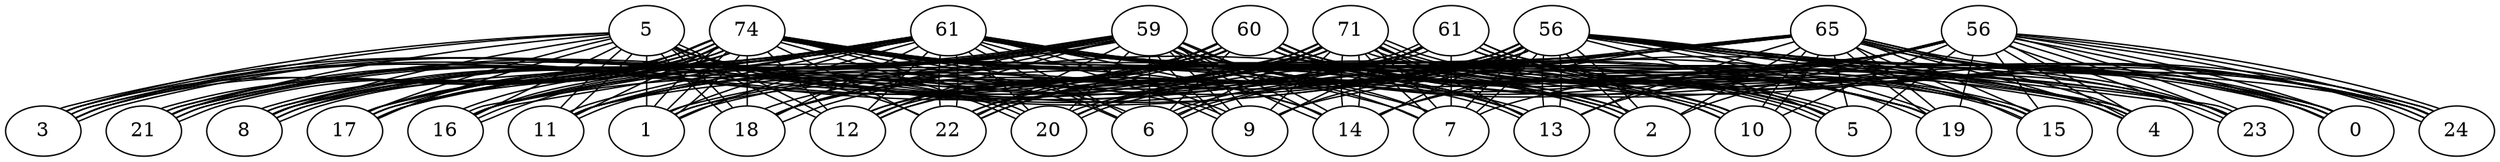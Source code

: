 graph {
  0-0 -- 0-1 [label="58"];
  0-0 -- 1-0 [label="63"];
  1-0 -- 2-0 [label="49"];
  2-0 -- 2-1 [label="38"];
  2-1 -- 2-2 [label="12"];
  2-2 -- 2-3 [label="58"];
  2-3 -- 3-3 [label="8"];
  2-3 -- 2-4 [label="9"];
  3-3 -- 3-4 [label="13"];
  3-4 -- 4-4 [label="11"];
  4-4 -- 4-5 [label="7"];
  2-4 -- 2-5 [label="15"];
  2-5 -- 3-5 [label="8"];
  2-5 -- 1-5 [label="24"];
  4-5 -- 4-6 [label="28"];
  4-6 -- 5-6 [label="9"];
  5-6 -- 5-7 [label="20"];
  5-7 -- 5-8 [label="23"];
  5-7 -- 6-7 [label="29"];
  6-7 -- 7-7 [label="6"];
  6-7 -- 6-6 [label="12"];
  6-6 -- 6-5 [label="32"];
  3-5 -- 3-6 [label="33"];
  3-6 -- 3-7 [label="13"];
  3-7 -- 2-7 [label="28"];
  2-7 -- 2-6 [label="26"];
  3-7 -- 4-7 [label="33"];
  4-7 -- 4-8 [label="20"];
  7-7 -- 7-8 [label="35"];
  5-6 -- 5-5 [label="38"];
  5-5 -- 5-4 [label="38"];
  5-4 -- 5-3 [label="19"];
  5-3 -- 6-3 [label="28"];
  6-3 -- 6-2 [label="2"];
  6-2 -- 5-2 [label="12"];
  6-6 -- 7-6 [label="39"];
  7-6 -- 8-6 [label="23"];
  8-6 -- 8-7 [label="34"];
  7-6 -- 7-5 [label="38"];
  7-5 -- 8-5 [label="21"];
  5-4 -- 6-4 [label="40"];
  5-8 -- 5-9 [label="40"];
  5-8 -- 6-8 [label="40"];
  6-8 -- 6-9 [label="33"];
  4-8 -- 3-8 [label="41"];
  3-8 -- 2-8 [label="16"];
  2-8 -- 2-9 [label="16"];
  2-8 -- 1-8 [label="34"];
  3-8 -- 3-9 [label="35"];
  3-9 -- 4-9 [label="28"];
  1-8 -- 1-9 [label="38"];
  1-9 -- 0-9 [label="7"];
  6-3 -- 7-3 [label="45"];
  7-3 -- 7-2 [label="10"];
  2-3 -- 1-3 [label="47"];
  1-3 -- 1-4 [label="30"];
  1-4 -- 0-4 [label="11"];
  0-4 -- 0-5 [label="39"];
  7-3 -- 8-3 [label="48"];
  8-3 -- 8-4 [label="7"];
  5-2 -- 4-2 [label="52"];
  4-2 -- 4-1 [label="18"];
  4-1 -- 4-0 [label="20"];
  4-0 -- 5-0 [label="39"];
  5-0 -- 5-1 [label="35"];
  5-1 -- 6-1 [label="47"];
  1-3 -- 1-2 [label="53"];
  1-2 -- 1-1 [label="37"];
  6-4 -- 7-4 [label="54"];
  8-3 -- 8-2 [label="54"];
  8-2 -- 8-1 [label="30"];
  8-1 -- 9-1 [label="11"];
  9-1 -- 9-2 [label="14"];
  9-2 -- 10-2 [label="14"];
  8-1 -- 7-1 [label="18"];
  7-1 -- 7-0 [label="13"];
  7-0 -- 8-0 [label="13"];
  9-2 -- 9-3 [label="31"];
  10-2 -- 10-3 [label="34"];
  10-3 -- 11-3 [label="10"];
  9-1 -- 9-0 [label="41"];
  9-0 -- 10-0 [label="26"];
  10-0 -- 11-0 [label="17"];
  11-0 -- 12-0 [label="2"];
  12-0 -- 12-1 [label="8"];
  12-1 -- 12-2 [label="24"];
  12-2 -- 11-2 [label="14"];
  12-2 -- 13-2 [label="27"];
  10-0 -- 10-1 [label="28"];
  12-1 -- 13-1 [label="35"];
  13-1 -- 14-1 [label="41"];
  7-0 -- 6-0 [label="44"];
  12-1 -- 11-1 [label="45"];
  14-1 -- 14-0 [label="45"];
  14-0 -- 15-0 [label="34"];
  14-0 -- 13-0 [label="37"];
  15-0 -- 16-0 [label="43"];
  14-1 -- 14-2 [label="45"];
  14-2 -- 14-3 [label="45"];
  14-3 -- 14-4 [label="6"];
  14-4 -- 15-4 [label="2"];
  14-4 -- 14-5 [label="17"];
  14-3 -- 15-3 [label="49"];
  15-3 -- 16-3 [label="24"];
  16-3 -- 17-3 [label="23"];
  16-3 -- 16-2 [label="32"];
  16-2 -- 15-2 [label="16"];
  15-2 -- 15-1 [label="38"];
  15-1 -- 16-1 [label="28"];
  16-3 -- 16-4 [label="41"];
  16-4 -- 17-4 [label="12"];
  16-4 -- 16-5 [label="17"];
  16-5 -- 17-5 [label="6"];
  17-5 -- 17-6 [label="2"];
  16-5 -- 16-6 [label="13"];
  16-6 -- 15-6 [label="10"];
  16-5 -- 15-5 [label="14"];
  15-6 -- 14-6 [label="18"];
  14-6 -- 14-7 [label="17"];
  14-7 -- 13-7 [label="7"];
  14-7 -- 14-8 [label="29"];
  14-8 -- 14-9 [label="23"];
  14-9 -- 15-9 [label="11"];
  15-9 -- 15-8 [label="12"];
  17-5 -- 18-5 [label="34"];
  18-5 -- 18-6 [label="14"];
  18-5 -- 19-5 [label="21"];
  13-7 -- 13-8 [label="36"];
  13-8 -- 13-9 [label="17"];
  17-4 -- 18-4 [label="36"];
  18-4 -- 19-4 [label="32"];
  13-8 -- 12-8 [label="40"];
  12-8 -- 11-8 [label="27"];
  11-8 -- 11-7 [label="13"];
  11-8 -- 10-8 [label="15"];
  10-8 -- 9-8 [label="4"];
  9-8 -- 9-7 [label="33"];
  9-7 -- 9-6 [label="8"];
  9-6 -- 10-6 [label="22"];
  10-6 -- 10-7 [label="9"];
  10-6 -- 11-6 [label="27"];
  9-6 -- 9-5 [label="31"];
  9-8 -- 8-8 [label="43"];
  8-8 -- 8-9 [label="1"];
  13-9 -- 12-9 [label="44"];
  12-9 -- 11-9 [label="11"];
  18-6 -- 18-7 [label="45"];
  18-7 -- 19-7 [label="28"];
  17-3 -- 17-2 [label="48"];
  19-7 -- 19-8 [label="49"];
  19-8 -- 20-8 [label="2"];
  20-8 -- 21-8 [label="25"];
  21-8 -- 21-7 [label="23"];
  21-7 -- 22-7 [label="16"];
  19-8 -- 18-8 [label="26"];
  21-7 -- 21-6 [label="26"];
  21-6 -- 22-6 [label="16"];
  22-6 -- 22-5 [label="28"];
  22-5 -- 21-5 [label="17"];
  21-5 -- 20-5 [label="5"];
  22-5 -- 22-4 [label="35"];
  22-4 -- 23-4 [label="23"];
  23-4 -- 23-3 [label="23"];
  23-3 -- 22-3 [label="2"];
  22-3 -- 21-3 [label="14"];
  21-3 -- 20-3 [label="6"];
  20-3 -- 20-4 [label="9"];
  21-3 -- 21-2 [label="13"];
  21-2 -- 20-2 [label="20"];
  20-2 -- 19-2 [label="19"];
  23-4 -- 23-5 [label="27"];
  21-3 -- 21-4 [label="31"];
  23-3 -- 23-2 [label="31"];
  23-2 -- 24-2 [label="30"];
  23-4 -- 24-4 [label="32"];
  24-4 -- 24-3 [label="21"];
  24-4 -- 24-5 [label="25"];
  19-2 -- 19-3 [label="34"];
  19-3 -- 18-3 [label="13"];
  22-7 -- 23-7 [label="44"];
  23-7 -- 24-7 [label="2"];
  23-7 -- 23-6 [label="18"];
  23-6 -- 24-6 [label="15"];
  24-7 -- 24-8 [label="27"];
  24-8 -- 24-9 [label="15"];
  20-2 -- 20-1 [label="45"];
  20-1 -- 19-1 [label="20"];
  20-1 -- 20-0 [label="37"];
  20-0 -- 21-0 [label="10"];
  21-0 -- 21-1 [label="5"];
  20-0 -- 19-0 [label="26"];
  24-8 -- 23-8 [label="45"];
  23-8 -- 22-8 [label="36"];
  22-8 -- 22-9 [label="20"];
  19-1 -- 18-1 [label="46"];
  18-1 -- 18-2 [label="34"];
  18-1 -- 17-1 [label="37"];
  17-1 -- 17-0 [label="19"];
  18-1 -- 18-0 [label="38"];
  21-0 -- 22-0 [label="47"];
  22-0 -- 22-1 [label="35"];
  22-1 -- 22-2 [label="19"];
  24-2 -- 24-1 [label="47"];
  19-7 -- 20-7 [label="52"];
  15-8 -- 16-8 [label="53"];
  16-8 -- 16-9 [label="22"];
  16-9 -- 17-9 [label="34"];
  17-9 -- 17-8 [label="30"];
  17-8 -- 17-7 [label="19"];
  17-9 -- 18-9 [label="46"];
  17-7 -- 16-7 [label="50"];
  16-7 -- 15-7 [label="45"];
  14-3 -- 13-3 [label="54"];
  13-3 -- 12-3 [label="15"];
  13-3 -- 13-4 [label="31"];
  13-4 -- 13-5 [label="41"];
  18-6 -- 19-6 [label="54"];
  19-6 -- 20-6 [label="19"];
  13-7 -- 12-7 [label="57"];
  12-7 -- 12-6 [label="18"];
  12-6 -- 13-6 [label="27"];
  10-8 -- 10-9 [label="58"];
  10-9 -- 9-9 [label="22"];
  19-8 -- 19-9 [label="59"];
  23-2 -- 23-1 [label="59"];
  23-1 -- 23-0 [label="25"];
  23-0 -- 24-0 [label="39"];
  4-1 -- 3-1 [label="59"];
  3-1 -- 3-2 [label="43"];
  2-7 -- 1-7 [label="60"];
  1-7 -- 1-6 [label="52"];
  1-7 -- 0-7 [label="56"];
  22-9 -- 23-9 [label="60"];
  3-1 -- 3-0 [label="60"];
  0-9 -- 0-8 [label="61"];
  19-9 -- 20-9 [label="61"];
  20-9 -- 21-9 [label="7"];
  6-9 -- 7-9 [label="61"];
  9-3 -- 9-4 [label="61"];
  10-3 -- 10-4 [label="63"];
  10-4 -- 10-5 [label="26"];
  10-5 -- 11-5 [label="33"];
  11-5 -- 12-5 [label="5"];
  11-5 -- 11-4 [label="55"];
  12-5 -- 12-4 [label="56"];
  0-1 -- 0-2 [label="65"];
  0-2 -- 0-3 [label="17"];
  0-7 -- 0-6 [label="71"];
  5-3 -- 4-3 [label="74"];
}